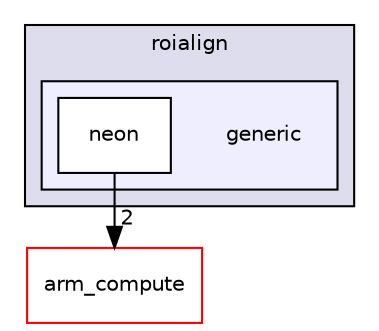 digraph "src/cpu/kernels/roialign/generic" {
  compound=true
  node [ fontsize="10", fontname="Helvetica"];
  edge [ labelfontsize="10", labelfontname="Helvetica"];
  subgraph clusterdir_4d42741066f864a7850480cc2fab45b6 {
    graph [ bgcolor="#ddddee", pencolor="black", label="roialign" fontname="Helvetica", fontsize="10", URL="dir_4d42741066f864a7850480cc2fab45b6.xhtml"]
  subgraph clusterdir_1feef77457f84d8c6f48b9b31c0a3d26 {
    graph [ bgcolor="#eeeeff", pencolor="black", label="" URL="dir_1feef77457f84d8c6f48b9b31c0a3d26.xhtml"];
    dir_1feef77457f84d8c6f48b9b31c0a3d26 [shape=plaintext label="generic"];
  dir_e6b46351122e2d2070667355fd5770fb [shape=box label="neon" fillcolor="white" style="filled" URL="dir_e6b46351122e2d2070667355fd5770fb.xhtml"];
  }
  }
  dir_214608ef36d61442cb2b0c1c4e9a7def [shape=box label="arm_compute" fillcolor="white" style="filled" color="red" URL="dir_214608ef36d61442cb2b0c1c4e9a7def.xhtml"];
  dir_e6b46351122e2d2070667355fd5770fb->dir_214608ef36d61442cb2b0c1c4e9a7def [headlabel="2", labeldistance=1.5 headhref="dir_000467_000000.xhtml"];
}
